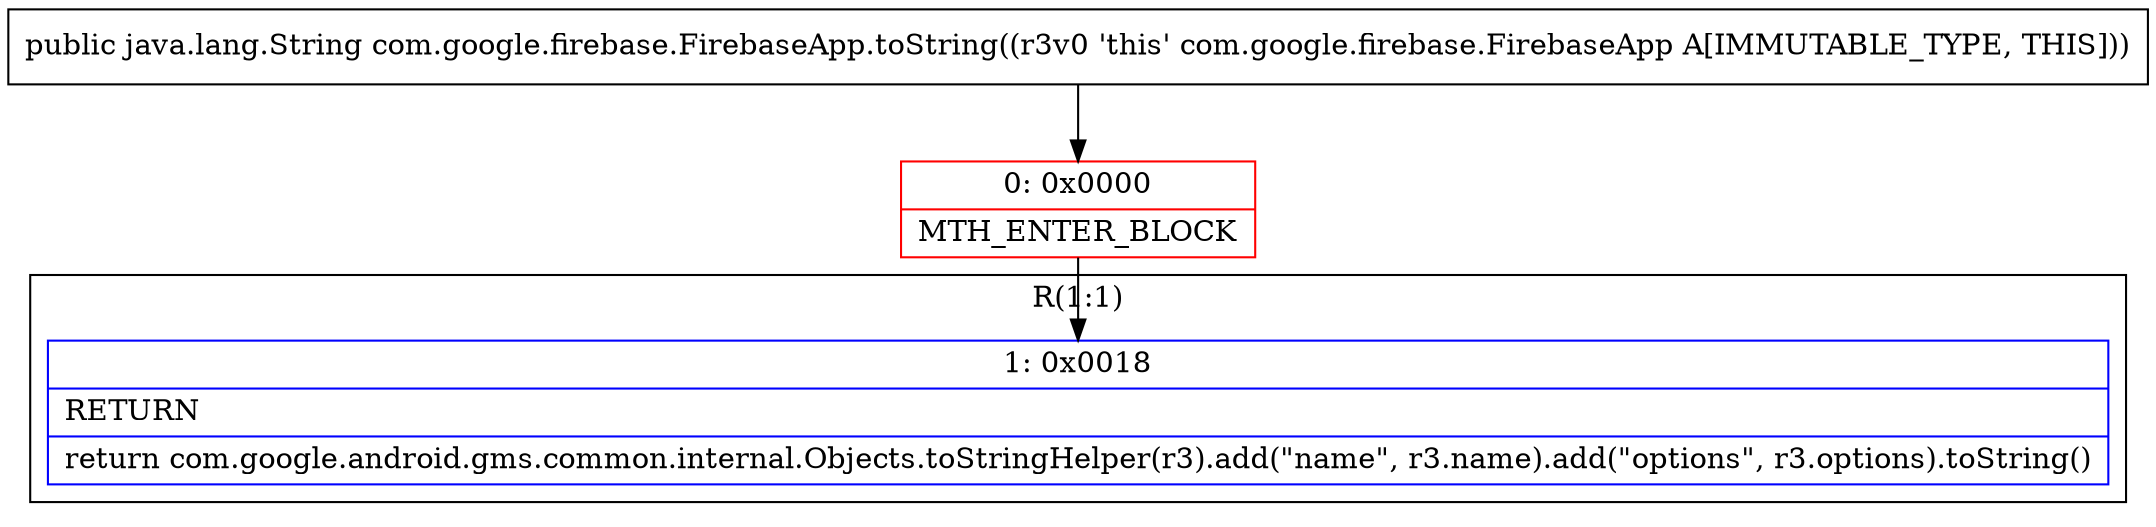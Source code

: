 digraph "CFG forcom.google.firebase.FirebaseApp.toString()Ljava\/lang\/String;" {
subgraph cluster_Region_683370990 {
label = "R(1:1)";
node [shape=record,color=blue];
Node_1 [shape=record,label="{1\:\ 0x0018|RETURN\l|return com.google.android.gms.common.internal.Objects.toStringHelper(r3).add(\"name\", r3.name).add(\"options\", r3.options).toString()\l}"];
}
Node_0 [shape=record,color=red,label="{0\:\ 0x0000|MTH_ENTER_BLOCK\l}"];
MethodNode[shape=record,label="{public java.lang.String com.google.firebase.FirebaseApp.toString((r3v0 'this' com.google.firebase.FirebaseApp A[IMMUTABLE_TYPE, THIS])) }"];
MethodNode -> Node_0;
Node_0 -> Node_1;
}

